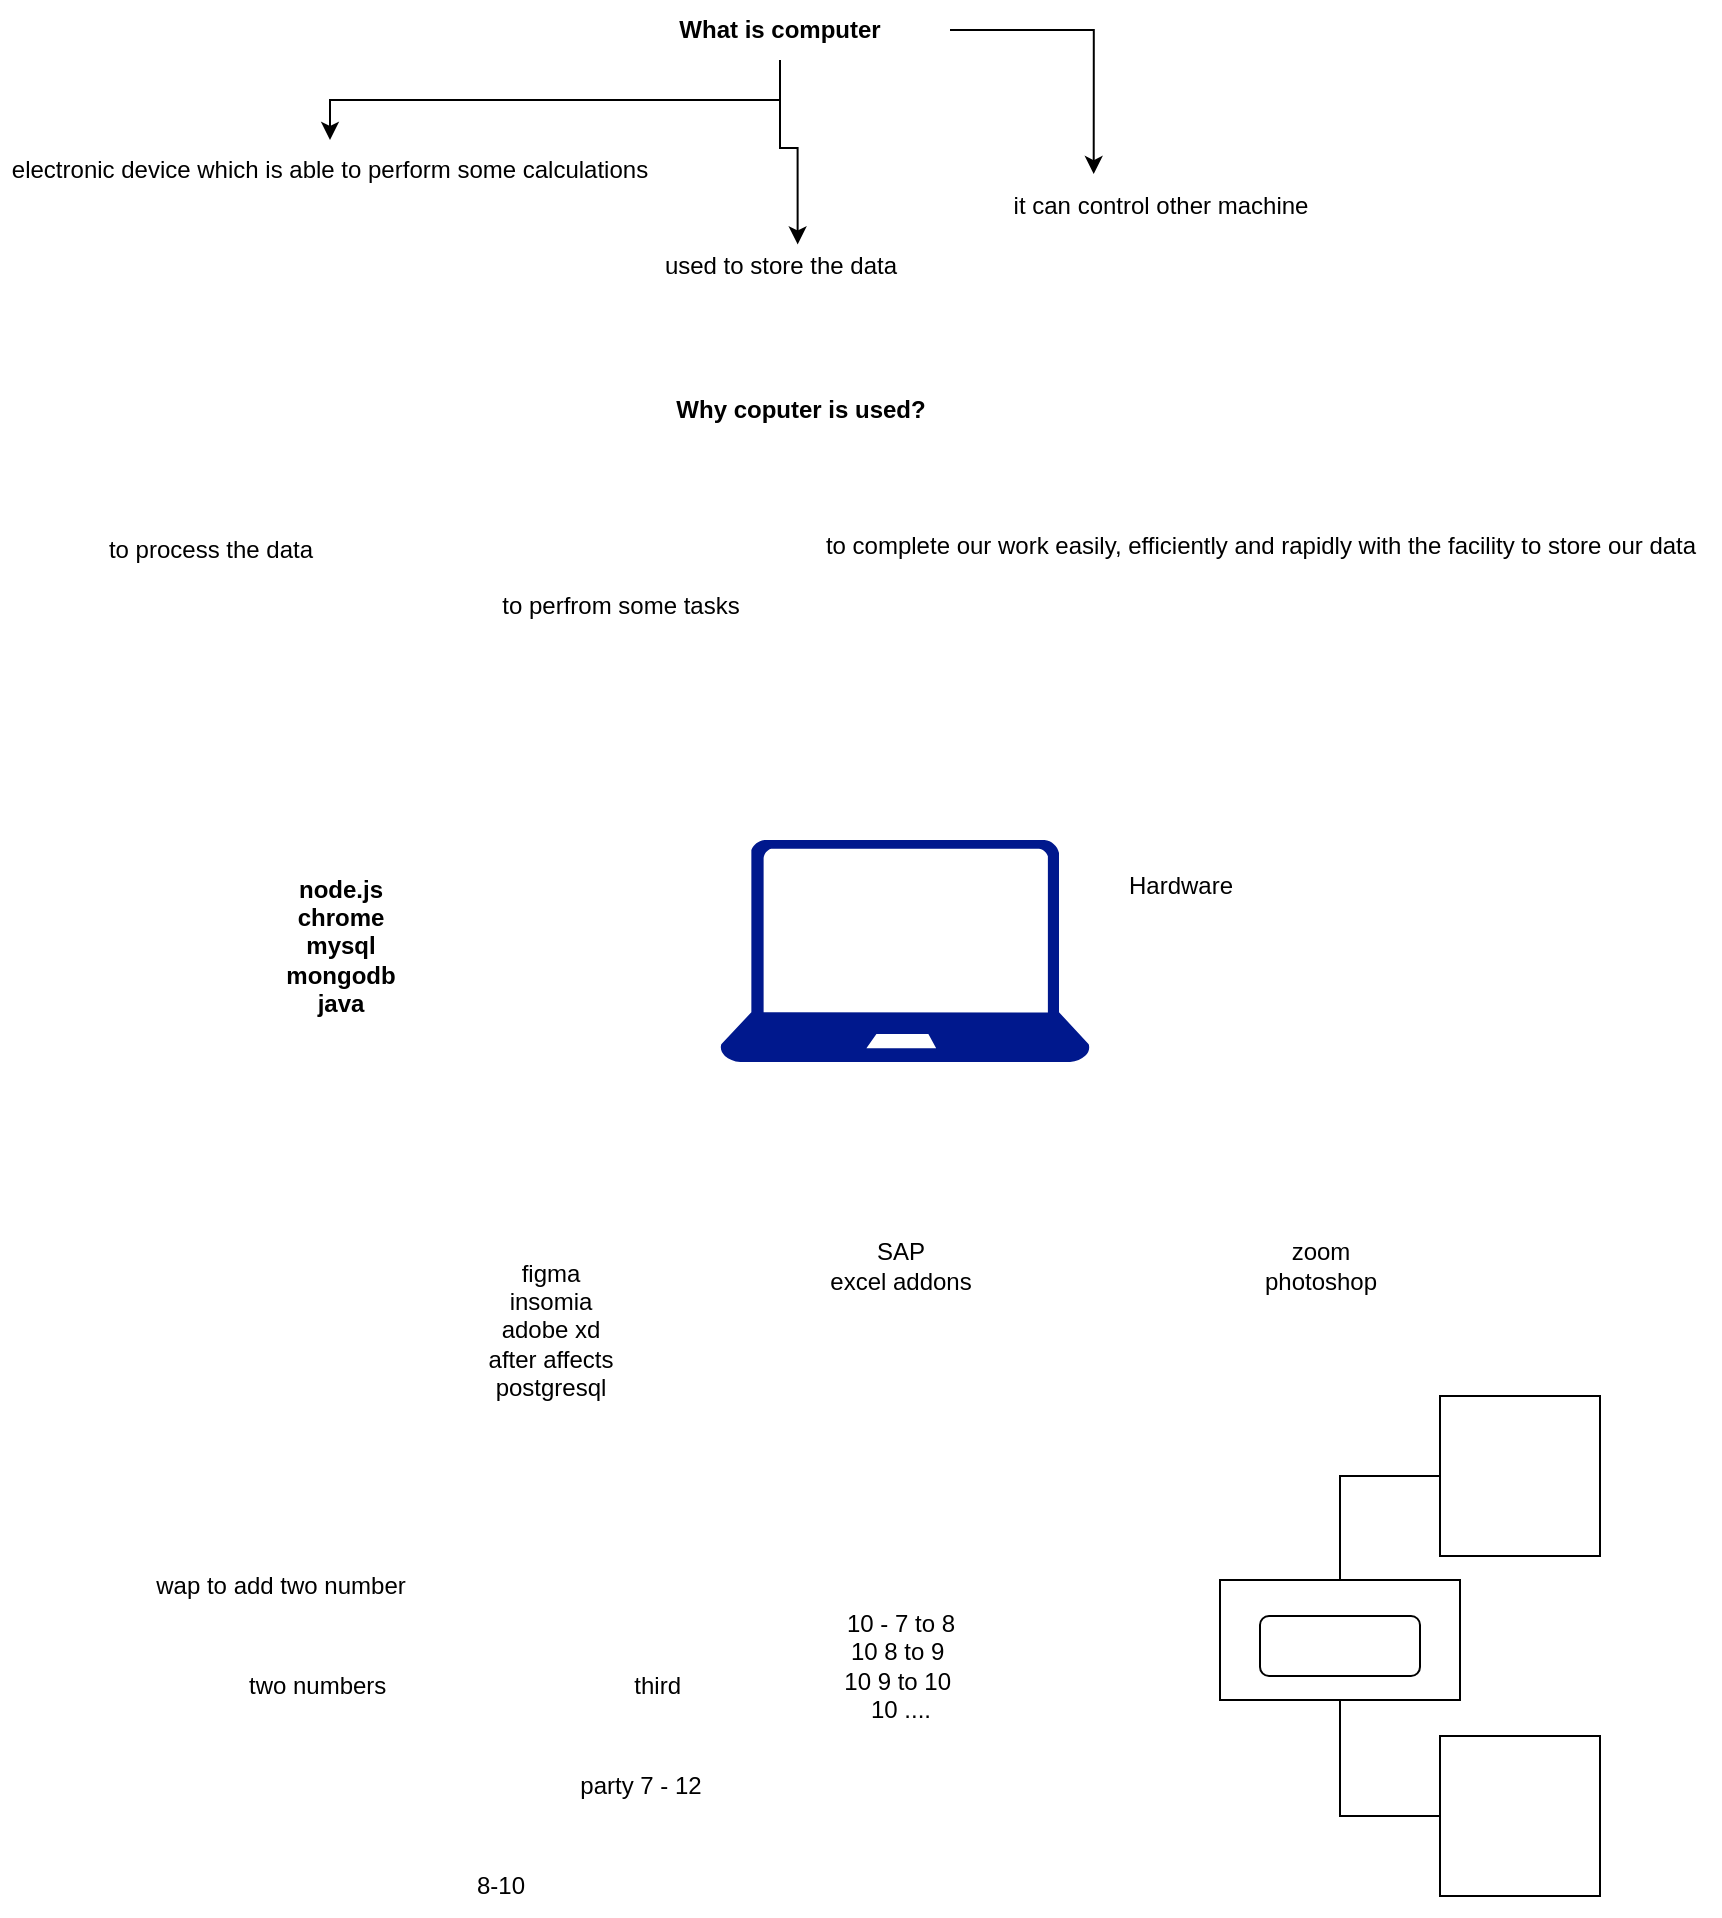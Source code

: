 <mxfile version="21.2.3" type="device">
  <diagram name="Page-1" id="lasJL4_EkP88DJrwbr8o">
    <mxGraphModel dx="1050" dy="523" grid="1" gridSize="10" guides="1" tooltips="1" connect="1" arrows="1" fold="1" page="1" pageScale="1" pageWidth="850" pageHeight="1100" math="0" shadow="0">
      <root>
        <mxCell id="0" />
        <mxCell id="1" parent="0" />
        <mxCell id="5WS16HUKqSB75lVhOpSD-7" style="edgeStyle=orthogonalEdgeStyle;rounded=0;orthogonalLoop=1;jettySize=auto;html=1;entryX=0.305;entryY=-0.033;entryDx=0;entryDy=0;entryPerimeter=0;" edge="1" parent="1" source="5WS16HUKqSB75lVhOpSD-1" target="5WS16HUKqSB75lVhOpSD-6">
          <mxGeometry relative="1" as="geometry" />
        </mxCell>
        <mxCell id="5WS16HUKqSB75lVhOpSD-8" style="edgeStyle=orthogonalEdgeStyle;rounded=0;orthogonalLoop=1;jettySize=auto;html=1;entryX=0.5;entryY=0;entryDx=0;entryDy=0;" edge="1" parent="1" source="5WS16HUKqSB75lVhOpSD-1" target="5WS16HUKqSB75lVhOpSD-3">
          <mxGeometry relative="1" as="geometry" />
        </mxCell>
        <mxCell id="5WS16HUKqSB75lVhOpSD-9" style="edgeStyle=orthogonalEdgeStyle;rounded=0;orthogonalLoop=1;jettySize=auto;html=1;entryX=0.563;entryY=0.14;entryDx=0;entryDy=0;entryPerimeter=0;" edge="1" parent="1" source="5WS16HUKqSB75lVhOpSD-1" target="5WS16HUKqSB75lVhOpSD-5">
          <mxGeometry relative="1" as="geometry" />
        </mxCell>
        <mxCell id="5WS16HUKqSB75lVhOpSD-1" value="&lt;b&gt;What is computer&lt;/b&gt;" style="text;html=1;strokeColor=none;fillColor=none;align=center;verticalAlign=middle;whiteSpace=wrap;rounded=0;" vertex="1" parent="1">
          <mxGeometry x="345" width="170" height="30" as="geometry" />
        </mxCell>
        <mxCell id="5WS16HUKqSB75lVhOpSD-3" value="electronic device which is able to perform some calculations" style="text;html=1;strokeColor=none;fillColor=none;align=center;verticalAlign=middle;whiteSpace=wrap;rounded=0;" vertex="1" parent="1">
          <mxGeometry x="40" y="70" width="330" height="30" as="geometry" />
        </mxCell>
        <mxCell id="5WS16HUKqSB75lVhOpSD-5" value="used to store the data" style="text;html=1;align=center;verticalAlign=middle;resizable=0;points=[];autosize=1;strokeColor=none;fillColor=none;" vertex="1" parent="1">
          <mxGeometry x="360" y="118" width="140" height="30" as="geometry" />
        </mxCell>
        <mxCell id="5WS16HUKqSB75lVhOpSD-6" value="it can control other machine" style="text;html=1;align=center;verticalAlign=middle;resizable=0;points=[];autosize=1;strokeColor=none;fillColor=none;" vertex="1" parent="1">
          <mxGeometry x="535" y="88" width="170" height="30" as="geometry" />
        </mxCell>
        <mxCell id="5WS16HUKqSB75lVhOpSD-10" value="&lt;b&gt;Why coputer is used?&lt;/b&gt;" style="text;html=1;align=center;verticalAlign=middle;resizable=0;points=[];autosize=1;strokeColor=none;fillColor=none;" vertex="1" parent="1">
          <mxGeometry x="365" y="190" width="150" height="30" as="geometry" />
        </mxCell>
        <mxCell id="5WS16HUKqSB75lVhOpSD-11" value="to process the data" style="text;html=1;align=center;verticalAlign=middle;resizable=0;points=[];autosize=1;strokeColor=none;fillColor=none;" vertex="1" parent="1">
          <mxGeometry x="80" y="260" width="130" height="30" as="geometry" />
        </mxCell>
        <mxCell id="5WS16HUKqSB75lVhOpSD-12" value="to perfrom some tasks" style="text;html=1;align=center;verticalAlign=middle;resizable=0;points=[];autosize=1;strokeColor=none;fillColor=none;" vertex="1" parent="1">
          <mxGeometry x="280" y="288" width="140" height="30" as="geometry" />
        </mxCell>
        <mxCell id="5WS16HUKqSB75lVhOpSD-13" value="to complete our work easily, efficiently and rapidly with the facility to store our data" style="text;html=1;align=center;verticalAlign=middle;resizable=0;points=[];autosize=1;strokeColor=none;fillColor=none;" vertex="1" parent="1">
          <mxGeometry x="440" y="258" width="460" height="30" as="geometry" />
        </mxCell>
        <mxCell id="5WS16HUKqSB75lVhOpSD-15" value="" style="sketch=0;aspect=fixed;pointerEvents=1;shadow=0;dashed=0;html=1;strokeColor=none;labelPosition=center;verticalLabelPosition=bottom;verticalAlign=top;align=center;fillColor=#00188D;shape=mxgraph.azure.laptop" vertex="1" parent="1">
          <mxGeometry x="400" y="420" width="185" height="111" as="geometry" />
        </mxCell>
        <mxCell id="5WS16HUKqSB75lVhOpSD-16" value="&lt;b&gt;node.js&lt;br&gt;chrome&lt;br&gt;mysql&lt;br&gt;mongodb&lt;br&gt;java&lt;/b&gt;" style="text;html=1;align=center;verticalAlign=middle;resizable=0;points=[];autosize=1;strokeColor=none;fillColor=none;" vertex="1" parent="1">
          <mxGeometry x="170" y="428" width="80" height="90" as="geometry" />
        </mxCell>
        <mxCell id="5WS16HUKqSB75lVhOpSD-17" value="figma&lt;br&gt;insomia&lt;br&gt;adobe xd&lt;br&gt;after affects&lt;br&gt;postgresql" style="text;html=1;align=center;verticalAlign=middle;resizable=0;points=[];autosize=1;strokeColor=none;fillColor=none;" vertex="1" parent="1">
          <mxGeometry x="270" y="620" width="90" height="90" as="geometry" />
        </mxCell>
        <mxCell id="5WS16HUKqSB75lVhOpSD-18" value="SAP&lt;br&gt;excel addons" style="text;html=1;align=center;verticalAlign=middle;resizable=0;points=[];autosize=1;strokeColor=none;fillColor=none;" vertex="1" parent="1">
          <mxGeometry x="445" y="613" width="90" height="40" as="geometry" />
        </mxCell>
        <mxCell id="5WS16HUKqSB75lVhOpSD-19" value="zoom&lt;br&gt;photoshop" style="text;html=1;align=center;verticalAlign=middle;resizable=0;points=[];autosize=1;strokeColor=none;fillColor=none;" vertex="1" parent="1">
          <mxGeometry x="660" y="613" width="80" height="40" as="geometry" />
        </mxCell>
        <mxCell id="5WS16HUKqSB75lVhOpSD-20" value="Hardware" style="text;html=1;align=center;verticalAlign=middle;resizable=0;points=[];autosize=1;strokeColor=none;fillColor=none;" vertex="1" parent="1">
          <mxGeometry x="590" y="428" width="80" height="30" as="geometry" />
        </mxCell>
        <mxCell id="5WS16HUKqSB75lVhOpSD-21" value="wap to add two number" style="text;html=1;align=center;verticalAlign=middle;resizable=0;points=[];autosize=1;strokeColor=none;fillColor=none;" vertex="1" parent="1">
          <mxGeometry x="105" y="778" width="150" height="30" as="geometry" />
        </mxCell>
        <mxCell id="5WS16HUKqSB75lVhOpSD-22" value="two numbers&amp;nbsp;" style="text;html=1;align=center;verticalAlign=middle;resizable=0;points=[];autosize=1;strokeColor=none;fillColor=none;" vertex="1" parent="1">
          <mxGeometry x="150" y="828" width="100" height="30" as="geometry" />
        </mxCell>
        <mxCell id="5WS16HUKqSB75lVhOpSD-23" value="third&amp;nbsp;" style="text;html=1;align=center;verticalAlign=middle;resizable=0;points=[];autosize=1;strokeColor=none;fillColor=none;" vertex="1" parent="1">
          <mxGeometry x="345" y="828" width="50" height="30" as="geometry" />
        </mxCell>
        <mxCell id="5WS16HUKqSB75lVhOpSD-24" value="party 7 - 12" style="text;html=1;align=center;verticalAlign=middle;resizable=0;points=[];autosize=1;strokeColor=none;fillColor=none;" vertex="1" parent="1">
          <mxGeometry x="320" y="878" width="80" height="30" as="geometry" />
        </mxCell>
        <mxCell id="5WS16HUKqSB75lVhOpSD-25" value="10 - 7 to 8&lt;br&gt;10 8 to 9&amp;nbsp;&lt;br&gt;10 9 to 10&amp;nbsp;&lt;br&gt;10 ...." style="text;html=1;align=center;verticalAlign=middle;resizable=0;points=[];autosize=1;strokeColor=none;fillColor=none;" vertex="1" parent="1">
          <mxGeometry x="450" y="798" width="80" height="70" as="geometry" />
        </mxCell>
        <mxCell id="5WS16HUKqSB75lVhOpSD-31" style="edgeStyle=orthogonalEdgeStyle;rounded=0;orthogonalLoop=1;jettySize=auto;html=1;entryX=0.5;entryY=0;entryDx=0;entryDy=0;" edge="1" parent="1" source="5WS16HUKqSB75lVhOpSD-26" target="5WS16HUKqSB75lVhOpSD-29">
          <mxGeometry relative="1" as="geometry" />
        </mxCell>
        <mxCell id="5WS16HUKqSB75lVhOpSD-26" value="" style="whiteSpace=wrap;html=1;aspect=fixed;" vertex="1" parent="1">
          <mxGeometry x="760" y="698" width="80" height="80" as="geometry" />
        </mxCell>
        <mxCell id="5WS16HUKqSB75lVhOpSD-32" style="edgeStyle=orthogonalEdgeStyle;rounded=0;orthogonalLoop=1;jettySize=auto;html=1;" edge="1" parent="1" source="5WS16HUKqSB75lVhOpSD-27" target="5WS16HUKqSB75lVhOpSD-29">
          <mxGeometry relative="1" as="geometry" />
        </mxCell>
        <mxCell id="5WS16HUKqSB75lVhOpSD-27" value="" style="whiteSpace=wrap;html=1;aspect=fixed;" vertex="1" parent="1">
          <mxGeometry x="760" y="868" width="80" height="80" as="geometry" />
        </mxCell>
        <mxCell id="5WS16HUKqSB75lVhOpSD-28" value="" style="rounded=0;whiteSpace=wrap;html=1;" vertex="1" parent="1">
          <mxGeometry x="650" y="790" width="120" height="60" as="geometry" />
        </mxCell>
        <mxCell id="5WS16HUKqSB75lVhOpSD-29" value="" style="rounded=1;whiteSpace=wrap;html=1;" vertex="1" parent="1">
          <mxGeometry x="670" y="808" width="80" height="30" as="geometry" />
        </mxCell>
        <mxCell id="5WS16HUKqSB75lVhOpSD-34" value="8-10" style="text;html=1;align=center;verticalAlign=middle;resizable=0;points=[];autosize=1;strokeColor=none;fillColor=none;" vertex="1" parent="1">
          <mxGeometry x="265" y="928" width="50" height="30" as="geometry" />
        </mxCell>
      </root>
    </mxGraphModel>
  </diagram>
</mxfile>
